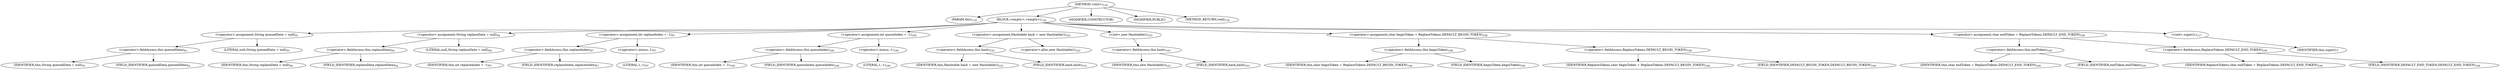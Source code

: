 digraph "&lt;init&gt;" {  
"84" [label = <(METHOD,&lt;init&gt;)<SUB>116</SUB>> ]
"4" [label = <(PARAM,this)<SUB>116</SUB>> ]
"85" [label = <(BLOCK,&lt;empty&gt;,&lt;empty&gt;)<SUB>116</SUB>> ]
"86" [label = <(&lt;operator&gt;.assignment,String queuedData = null)<SUB>91</SUB>> ]
"87" [label = <(&lt;operator&gt;.fieldAccess,this.queuedData)<SUB>91</SUB>> ]
"88" [label = <(IDENTIFIER,this,String queuedData = null)<SUB>91</SUB>> ]
"89" [label = <(FIELD_IDENTIFIER,queuedData,queuedData)<SUB>91</SUB>> ]
"90" [label = <(LITERAL,null,String queuedData = null)<SUB>91</SUB>> ]
"91" [label = <(&lt;operator&gt;.assignment,String replaceData = null)<SUB>94</SUB>> ]
"92" [label = <(&lt;operator&gt;.fieldAccess,this.replaceData)<SUB>94</SUB>> ]
"93" [label = <(IDENTIFIER,this,String replaceData = null)<SUB>94</SUB>> ]
"94" [label = <(FIELD_IDENTIFIER,replaceData,replaceData)<SUB>94</SUB>> ]
"95" [label = <(LITERAL,null,String replaceData = null)<SUB>94</SUB>> ]
"96" [label = <(&lt;operator&gt;.assignment,int replaceIndex = -1)<SUB>97</SUB>> ]
"97" [label = <(&lt;operator&gt;.fieldAccess,this.replaceIndex)<SUB>97</SUB>> ]
"98" [label = <(IDENTIFIER,this,int replaceIndex = -1)<SUB>97</SUB>> ]
"99" [label = <(FIELD_IDENTIFIER,replaceIndex,replaceIndex)<SUB>97</SUB>> ]
"100" [label = <(&lt;operator&gt;.minus,-1)<SUB>97</SUB>> ]
"101" [label = <(LITERAL,1,-1)<SUB>97</SUB>> ]
"102" [label = <(&lt;operator&gt;.assignment,int queueIndex = -1)<SUB>100</SUB>> ]
"103" [label = <(&lt;operator&gt;.fieldAccess,this.queueIndex)<SUB>100</SUB>> ]
"104" [label = <(IDENTIFIER,this,int queueIndex = -1)<SUB>100</SUB>> ]
"105" [label = <(FIELD_IDENTIFIER,queueIndex,queueIndex)<SUB>100</SUB>> ]
"106" [label = <(&lt;operator&gt;.minus,-1)<SUB>100</SUB>> ]
"107" [label = <(LITERAL,1,-1)<SUB>100</SUB>> ]
"108" [label = <(&lt;operator&gt;.assignment,Hashtable hash = new Hashtable())<SUB>103</SUB>> ]
"109" [label = <(&lt;operator&gt;.fieldAccess,this.hash)<SUB>103</SUB>> ]
"110" [label = <(IDENTIFIER,this,Hashtable hash = new Hashtable())<SUB>103</SUB>> ]
"111" [label = <(FIELD_IDENTIFIER,hash,hash)<SUB>103</SUB>> ]
"112" [label = <(&lt;operator&gt;.alloc,new Hashtable())<SUB>103</SUB>> ]
"113" [label = <(&lt;init&gt;,new Hashtable())<SUB>103</SUB>> ]
"114" [label = <(&lt;operator&gt;.fieldAccess,this.hash)<SUB>103</SUB>> ]
"115" [label = <(IDENTIFIER,this,new Hashtable())<SUB>103</SUB>> ]
"116" [label = <(FIELD_IDENTIFIER,hash,hash)<SUB>103</SUB>> ]
"117" [label = <(&lt;operator&gt;.assignment,char beginToken = ReplaceTokens.DEFAULT_BEGIN_TOKEN)<SUB>106</SUB>> ]
"118" [label = <(&lt;operator&gt;.fieldAccess,this.beginToken)<SUB>106</SUB>> ]
"119" [label = <(IDENTIFIER,this,char beginToken = ReplaceTokens.DEFAULT_BEGIN_TOKEN)<SUB>106</SUB>> ]
"120" [label = <(FIELD_IDENTIFIER,beginToken,beginToken)<SUB>106</SUB>> ]
"121" [label = <(&lt;operator&gt;.fieldAccess,ReplaceTokens.DEFAULT_BEGIN_TOKEN)<SUB>106</SUB>> ]
"122" [label = <(IDENTIFIER,ReplaceTokens,char beginToken = ReplaceTokens.DEFAULT_BEGIN_TOKEN)<SUB>106</SUB>> ]
"123" [label = <(FIELD_IDENTIFIER,DEFAULT_BEGIN_TOKEN,DEFAULT_BEGIN_TOKEN)<SUB>106</SUB>> ]
"124" [label = <(&lt;operator&gt;.assignment,char endToken = ReplaceTokens.DEFAULT_END_TOKEN)<SUB>109</SUB>> ]
"125" [label = <(&lt;operator&gt;.fieldAccess,this.endToken)<SUB>109</SUB>> ]
"126" [label = <(IDENTIFIER,this,char endToken = ReplaceTokens.DEFAULT_END_TOKEN)<SUB>109</SUB>> ]
"127" [label = <(FIELD_IDENTIFIER,endToken,endToken)<SUB>109</SUB>> ]
"128" [label = <(&lt;operator&gt;.fieldAccess,ReplaceTokens.DEFAULT_END_TOKEN)<SUB>109</SUB>> ]
"129" [label = <(IDENTIFIER,ReplaceTokens,char endToken = ReplaceTokens.DEFAULT_END_TOKEN)<SUB>109</SUB>> ]
"130" [label = <(FIELD_IDENTIFIER,DEFAULT_END_TOKEN,DEFAULT_END_TOKEN)<SUB>109</SUB>> ]
"131" [label = <(&lt;init&gt;,super();)<SUB>117</SUB>> ]
"3" [label = <(IDENTIFIER,this,super();)> ]
"132" [label = <(MODIFIER,CONSTRUCTOR)> ]
"133" [label = <(MODIFIER,PUBLIC)> ]
"134" [label = <(METHOD_RETURN,void)<SUB>118</SUB>> ]
  "84" -> "4" 
  "84" -> "85" 
  "84" -> "132" 
  "84" -> "133" 
  "84" -> "134" 
  "85" -> "86" 
  "85" -> "91" 
  "85" -> "96" 
  "85" -> "102" 
  "85" -> "108" 
  "85" -> "113" 
  "85" -> "117" 
  "85" -> "124" 
  "85" -> "131" 
  "86" -> "87" 
  "86" -> "90" 
  "87" -> "88" 
  "87" -> "89" 
  "91" -> "92" 
  "91" -> "95" 
  "92" -> "93" 
  "92" -> "94" 
  "96" -> "97" 
  "96" -> "100" 
  "97" -> "98" 
  "97" -> "99" 
  "100" -> "101" 
  "102" -> "103" 
  "102" -> "106" 
  "103" -> "104" 
  "103" -> "105" 
  "106" -> "107" 
  "108" -> "109" 
  "108" -> "112" 
  "109" -> "110" 
  "109" -> "111" 
  "113" -> "114" 
  "114" -> "115" 
  "114" -> "116" 
  "117" -> "118" 
  "117" -> "121" 
  "118" -> "119" 
  "118" -> "120" 
  "121" -> "122" 
  "121" -> "123" 
  "124" -> "125" 
  "124" -> "128" 
  "125" -> "126" 
  "125" -> "127" 
  "128" -> "129" 
  "128" -> "130" 
  "131" -> "3" 
}
